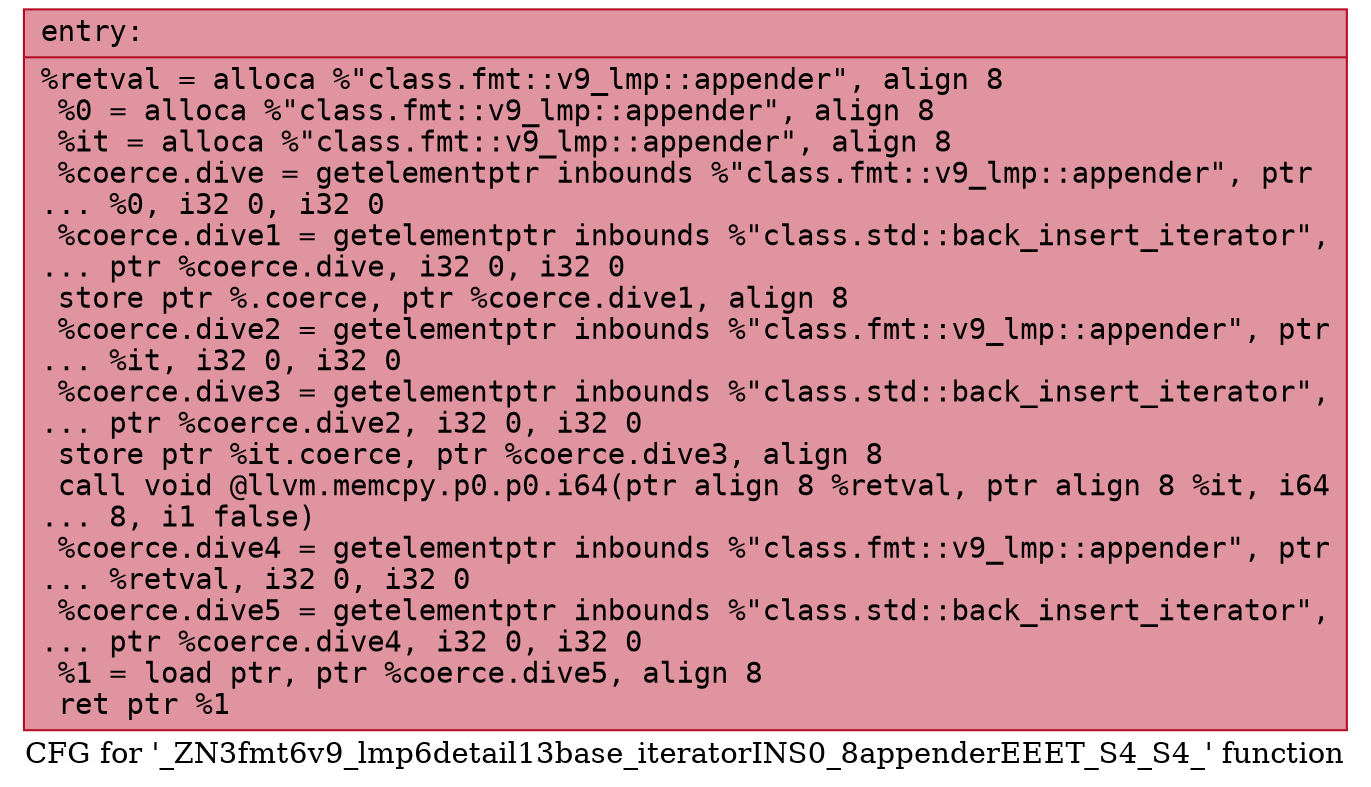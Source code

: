 digraph "CFG for '_ZN3fmt6v9_lmp6detail13base_iteratorINS0_8appenderEEET_S4_S4_' function" {
	label="CFG for '_ZN3fmt6v9_lmp6detail13base_iteratorINS0_8appenderEEET_S4_S4_' function";

	Node0x556bfeb5fb50 [shape=record,color="#b70d28ff", style=filled, fillcolor="#b70d2870" fontname="Courier",label="{entry:\l|  %retval = alloca %\"class.fmt::v9_lmp::appender\", align 8\l  %0 = alloca %\"class.fmt::v9_lmp::appender\", align 8\l  %it = alloca %\"class.fmt::v9_lmp::appender\", align 8\l  %coerce.dive = getelementptr inbounds %\"class.fmt::v9_lmp::appender\", ptr\l... %0, i32 0, i32 0\l  %coerce.dive1 = getelementptr inbounds %\"class.std::back_insert_iterator\",\l... ptr %coerce.dive, i32 0, i32 0\l  store ptr %.coerce, ptr %coerce.dive1, align 8\l  %coerce.dive2 = getelementptr inbounds %\"class.fmt::v9_lmp::appender\", ptr\l... %it, i32 0, i32 0\l  %coerce.dive3 = getelementptr inbounds %\"class.std::back_insert_iterator\",\l... ptr %coerce.dive2, i32 0, i32 0\l  store ptr %it.coerce, ptr %coerce.dive3, align 8\l  call void @llvm.memcpy.p0.p0.i64(ptr align 8 %retval, ptr align 8 %it, i64\l... 8, i1 false)\l  %coerce.dive4 = getelementptr inbounds %\"class.fmt::v9_lmp::appender\", ptr\l... %retval, i32 0, i32 0\l  %coerce.dive5 = getelementptr inbounds %\"class.std::back_insert_iterator\",\l... ptr %coerce.dive4, i32 0, i32 0\l  %1 = load ptr, ptr %coerce.dive5, align 8\l  ret ptr %1\l}"];
}
